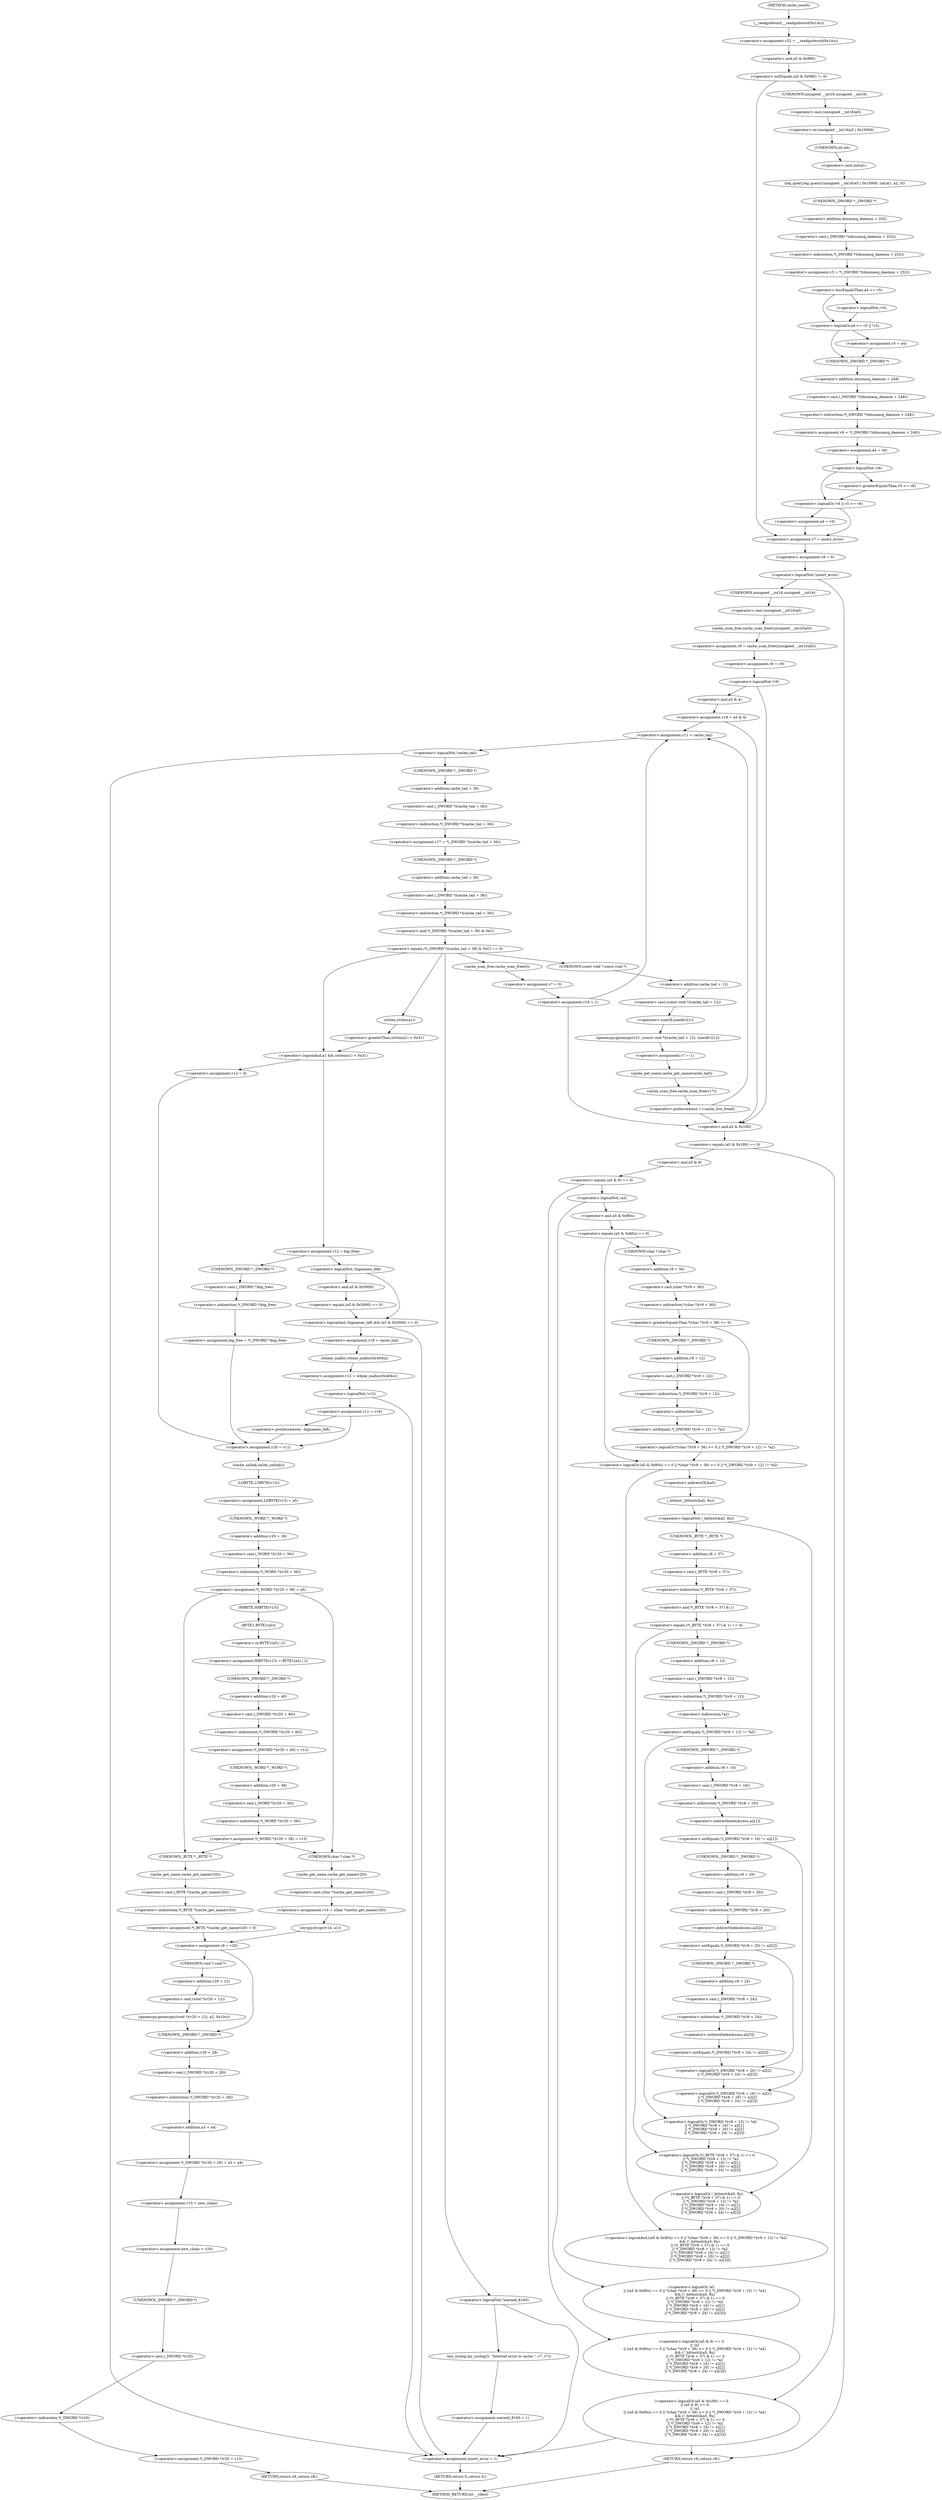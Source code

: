 digraph cache_insert {  
"1000140" [label = "(<operator>.assignment,v22 = __readgsdword(0x14u))" ]
"1000142" [label = "(__readgsdword,__readgsdword(0x14u))" ]
"1000145" [label = "(<operator>.notEquals,(a5 & 0x980) != 0)" ]
"1000146" [label = "(<operator>.and,a5 & 0x980)" ]
"1000151" [label = "(log_query,log_query((unsigned __int16)a5 | 0x10000, (int)a1, a2, 0))" ]
"1000152" [label = "(<operator>.or,(unsigned __int16)a5 | 0x10000)" ]
"1000153" [label = "(<operator>.cast,(unsigned __int16)a5)" ]
"1000154" [label = "(UNKNOWN,unsigned __int16,unsigned __int16)" ]
"1000157" [label = "(<operator>.cast,(int)a1)" ]
"1000158" [label = "(UNKNOWN,int,int)" ]
"1000162" [label = "(<operator>.assignment,v5 = *(_DWORD *)(dnsmasq_daemon + 252))" ]
"1000164" [label = "(<operator>.indirection,*(_DWORD *)(dnsmasq_daemon + 252))" ]
"1000165" [label = "(<operator>.cast,(_DWORD *)(dnsmasq_daemon + 252))" ]
"1000166" [label = "(UNKNOWN,_DWORD *,_DWORD *)" ]
"1000167" [label = "(<operator>.addition,dnsmasq_daemon + 252)" ]
"1000171" [label = "(<operator>.logicalOr,a4 <= v5 || !v5)" ]
"1000172" [label = "(<operator>.lessEqualsThan,a4 <= v5)" ]
"1000175" [label = "(<operator>.logicalNot,!v5)" ]
"1000177" [label = "(<operator>.assignment,v5 = a4)" ]
"1000180" [label = "(<operator>.assignment,v6 = *(_DWORD *)(dnsmasq_daemon + 248))" ]
"1000182" [label = "(<operator>.indirection,*(_DWORD *)(dnsmasq_daemon + 248))" ]
"1000183" [label = "(<operator>.cast,(_DWORD *)(dnsmasq_daemon + 248))" ]
"1000184" [label = "(UNKNOWN,_DWORD *,_DWORD *)" ]
"1000185" [label = "(<operator>.addition,dnsmasq_daemon + 248)" ]
"1000188" [label = "(<operator>.assignment,a4 = v6)" ]
"1000192" [label = "(<operator>.logicalOr,!v6 || v5 >= v6)" ]
"1000193" [label = "(<operator>.logicalNot,!v6)" ]
"1000195" [label = "(<operator>.greaterEqualsThan,v5 >= v6)" ]
"1000198" [label = "(<operator>.assignment,a4 = v5)" ]
"1000201" [label = "(<operator>.assignment,v7 = insert_error)" ]
"1000204" [label = "(<operator>.assignment,v8 = 0)" ]
"1000208" [label = "(<operator>.logicalNot,!insert_error)" ]
"1000211" [label = "(<operator>.assignment,v9 = cache_scan_free((unsigned __int16)a5))" ]
"1000213" [label = "(cache_scan_free,cache_scan_free((unsigned __int16)a5))" ]
"1000214" [label = "(<operator>.cast,(unsigned __int16)a5)" ]
"1000215" [label = "(UNKNOWN,unsigned __int16,unsigned __int16)" ]
"1000217" [label = "(<operator>.assignment,v8 = v9)" ]
"1000221" [label = "(<operator>.logicalNot,!v9)" ]
"1000224" [label = "(<operator>.assignment,v18 = a5 & 4)" ]
"1000226" [label = "(<operator>.and,a5 & 4)" ]
"1000232" [label = "(<operator>.assignment,v11 = cache_tail)" ]
"1000236" [label = "(<operator>.logicalNot,!cache_tail)" ]
"1000239" [label = "(<operator>.assignment,v17 = *(_DWORD *)(cache_tail + 36))" ]
"1000241" [label = "(<operator>.indirection,*(_DWORD *)(cache_tail + 36))" ]
"1000242" [label = "(<operator>.cast,(_DWORD *)(cache_tail + 36))" ]
"1000243" [label = "(UNKNOWN,_DWORD *,_DWORD *)" ]
"1000244" [label = "(<operator>.addition,cache_tail + 36)" ]
"1000248" [label = "(<operator>.equals,(*(_DWORD *)(cache_tail + 36) & 0xC) == 0)" ]
"1000249" [label = "(<operator>.and,*(_DWORD *)(cache_tail + 36) & 0xC)" ]
"1000250" [label = "(<operator>.indirection,*(_DWORD *)(cache_tail + 36))" ]
"1000251" [label = "(<operator>.cast,(_DWORD *)(cache_tail + 36))" ]
"1000252" [label = "(UNKNOWN,_DWORD *,_DWORD *)" ]
"1000253" [label = "(<operator>.addition,cache_tail + 36)" ]
"1000260" [label = "(<operator>.logicalAnd,a1 && strlen(a1) > 0x31)" ]
"1000262" [label = "(<operator>.greaterThan,strlen(a1) > 0x31)" ]
"1000263" [label = "(strlen,strlen(a1))" ]
"1000267" [label = "(<operator>.assignment,v12 = big_free)" ]
"1000273" [label = "(<operator>.assignment,big_free = *(_DWORD *)big_free)" ]
"1000275" [label = "(<operator>.indirection,*(_DWORD *)big_free)" ]
"1000276" [label = "(<operator>.cast,(_DWORD *)big_free)" ]
"1000277" [label = "(UNKNOWN,_DWORD *,_DWORD *)" ]
"1000282" [label = "(<operator>.logicalAnd,!bignames_left && (a5 & 0x5000) == 0)" ]
"1000283" [label = "(<operator>.logicalNot,!bignames_left)" ]
"1000285" [label = "(<operator>.equals,(a5 & 0x5000) == 0)" ]
"1000286" [label = "(<operator>.and,a5 & 0x5000)" ]
"1000291" [label = "(<operator>.assignment,v19 = cache_tail)" ]
"1000294" [label = "(<operator>.assignment,v12 = whine_malloc(0x404u))" ]
"1000296" [label = "(whine_malloc,whine_malloc(0x404u))" ]
"1000299" [label = "(<operator>.logicalNot,!v12)" ]
"1000302" [label = "(<operator>.assignment,v11 = v19)" ]
"1000307" [label = "(<operator>.preDecrement,--bignames_left)" ]
"1000311" [label = "(<operator>.assignment,v12 = 0)" ]
"1000314" [label = "(<operator>.assignment,v20 = v11)" ]
"1000317" [label = "(cache_unlink,cache_unlink())" ]
"1000318" [label = "(<operator>.assignment,LOBYTE(v13) = a5)" ]
"1000319" [label = "(LOBYTE,LOBYTE(v13))" ]
"1000322" [label = "(<operator>.assignment,*(_WORD *)(v20 + 36) = a5)" ]
"1000323" [label = "(<operator>.indirection,*(_WORD *)(v20 + 36))" ]
"1000324" [label = "(<operator>.cast,(_WORD *)(v20 + 36))" ]
"1000325" [label = "(UNKNOWN,_WORD *,_WORD *)" ]
"1000326" [label = "(<operator>.addition,v20 + 36)" ]
"1000333" [label = "(<operator>.assignment,HIBYTE(v13) = BYTE1(a5) | 2)" ]
"1000334" [label = "(HIBYTE,HIBYTE(v13))" ]
"1000336" [label = "(<operator>.or,BYTE1(a5) | 2)" ]
"1000337" [label = "(BYTE1,BYTE1(a5))" ]
"1000340" [label = "(<operator>.assignment,*(_DWORD *)(v20 + 40) = v12)" ]
"1000341" [label = "(<operator>.indirection,*(_DWORD *)(v20 + 40))" ]
"1000342" [label = "(<operator>.cast,(_DWORD *)(v20 + 40))" ]
"1000343" [label = "(UNKNOWN,_DWORD *,_DWORD *)" ]
"1000344" [label = "(<operator>.addition,v20 + 40)" ]
"1000348" [label = "(<operator>.assignment,*(_WORD *)(v20 + 36) = v13)" ]
"1000349" [label = "(<operator>.indirection,*(_WORD *)(v20 + 36))" ]
"1000350" [label = "(<operator>.cast,(_WORD *)(v20 + 36))" ]
"1000351" [label = "(UNKNOWN,_WORD *,_WORD *)" ]
"1000352" [label = "(<operator>.addition,v20 + 36)" ]
"1000359" [label = "(<operator>.assignment,v14 = (char *)cache_get_name(v20))" ]
"1000361" [label = "(<operator>.cast,(char *)cache_get_name(v20))" ]
"1000362" [label = "(UNKNOWN,char *,char *)" ]
"1000363" [label = "(cache_get_name,cache_get_name(v20))" ]
"1000365" [label = "(strcpy,strcpy(v14, a1))" ]
"1000370" [label = "(<operator>.assignment,*(_BYTE *)cache_get_name(v20) = 0)" ]
"1000371" [label = "(<operator>.indirection,*(_BYTE *)cache_get_name(v20))" ]
"1000372" [label = "(<operator>.cast,(_BYTE *)cache_get_name(v20))" ]
"1000373" [label = "(UNKNOWN,_BYTE *,_BYTE *)" ]
"1000374" [label = "(cache_get_name,cache_get_name(v20))" ]
"1000377" [label = "(<operator>.assignment,v8 = v20)" ]
"1000382" [label = "(qmemcpy,qmemcpy((void *)(v20 + 12), a2, 0x10u))" ]
"1000383" [label = "(<operator>.cast,(void *)(v20 + 12))" ]
"1000384" [label = "(UNKNOWN,void *,void *)" ]
"1000385" [label = "(<operator>.addition,v20 + 12)" ]
"1000390" [label = "(<operator>.assignment,*(_DWORD *)(v20 + 28) = a3 + a4)" ]
"1000391" [label = "(<operator>.indirection,*(_DWORD *)(v20 + 28))" ]
"1000392" [label = "(<operator>.cast,(_DWORD *)(v20 + 28))" ]
"1000393" [label = "(UNKNOWN,_DWORD *,_DWORD *)" ]
"1000394" [label = "(<operator>.addition,v20 + 28)" ]
"1000397" [label = "(<operator>.addition,a3 + a4)" ]
"1000400" [label = "(<operator>.assignment,v15 = new_chain)" ]
"1000403" [label = "(<operator>.assignment,new_chain = v20)" ]
"1000406" [label = "(<operator>.assignment,*(_DWORD *)v20 = v15)" ]
"1000407" [label = "(<operator>.indirection,*(_DWORD *)v20)" ]
"1000408" [label = "(<operator>.cast,(_DWORD *)v20)" ]
"1000409" [label = "(UNKNOWN,_DWORD *,_DWORD *)" ]
"1000412" [label = "(RETURN,return v8;,return v8;)" ]
"1000418" [label = "(<operator>.logicalNot,!warned_8160)" ]
"1000421" [label = "(my_syslog,my_syslog(3, \"Internal error in cache.\", v7, v7))" ]
"1000426" [label = "(<operator>.assignment,warned_8160 = 1)" ]
"1000433" [label = "(qmemcpy,qmemcpy(v21, (const void *)(cache_tail + 12), sizeof(v21)))" ]
"1000435" [label = "(<operator>.cast,(const void *)(cache_tail + 12))" ]
"1000436" [label = "(UNKNOWN,const void *,const void *)" ]
"1000437" [label = "(<operator>.addition,cache_tail + 12)" ]
"1000440" [label = "(<operator>.sizeOf,sizeof(v21))" ]
"1000442" [label = "(<operator>.assignment,v7 = 1)" ]
"1000445" [label = "(cache_get_name,cache_get_name(cache_tail))" ]
"1000447" [label = "(cache_scan_free,cache_scan_free(v17))" ]
"1000449" [label = "(<operator>.preIncrement,++cache_live_freed)" ]
"1000453" [label = "(cache_scan_free,cache_scan_free(0))" ]
"1000455" [label = "(<operator>.assignment,v7 = 0)" ]
"1000458" [label = "(<operator>.assignment,v18 = 1)" ]
"1000462" [label = "(<operator>.logicalOr,(a5 & 0x180) == 0\n      || (a5 & 8) == 0\n      || !a2\n      || ((a5 & 0x80u) == 0 || *(char *)(v9 + 36) >= 0 || *(_DWORD *)(v9 + 12) != *a2)\n      && (!_bittest(&a5, 8u)\n       || (*(_BYTE *)(v8 + 37) & 1) == 0\n       || *(_DWORD *)(v8 + 12) != *a2\n       || *(_DWORD *)(v8 + 16) != a2[1]\n       || *(_DWORD *)(v8 + 20) != a2[2]\n       || *(_DWORD *)(v8 + 24) != a2[3]))" ]
"1000463" [label = "(<operator>.equals,(a5 & 0x180) == 0)" ]
"1000464" [label = "(<operator>.and,a5 & 0x180)" ]
"1000468" [label = "(<operator>.logicalOr,(a5 & 8) == 0\n      || !a2\n      || ((a5 & 0x80u) == 0 || *(char *)(v9 + 36) >= 0 || *(_DWORD *)(v9 + 12) != *a2)\n      && (!_bittest(&a5, 8u)\n       || (*(_BYTE *)(v8 + 37) & 1) == 0\n       || *(_DWORD *)(v8 + 12) != *a2\n       || *(_DWORD *)(v8 + 16) != a2[1]\n       || *(_DWORD *)(v8 + 20) != a2[2]\n       || *(_DWORD *)(v8 + 24) != a2[3]))" ]
"1000469" [label = "(<operator>.equals,(a5 & 8) == 0)" ]
"1000470" [label = "(<operator>.and,a5 & 8)" ]
"1000474" [label = "(<operator>.logicalOr,!a2\n      || ((a5 & 0x80u) == 0 || *(char *)(v9 + 36) >= 0 || *(_DWORD *)(v9 + 12) != *a2)\n      && (!_bittest(&a5, 8u)\n       || (*(_BYTE *)(v8 + 37) & 1) == 0\n       || *(_DWORD *)(v8 + 12) != *a2\n       || *(_DWORD *)(v8 + 16) != a2[1]\n       || *(_DWORD *)(v8 + 20) != a2[2]\n       || *(_DWORD *)(v8 + 24) != a2[3]))" ]
"1000475" [label = "(<operator>.logicalNot,!a2)" ]
"1000477" [label = "(<operator>.logicalAnd,((a5 & 0x80u) == 0 || *(char *)(v9 + 36) >= 0 || *(_DWORD *)(v9 + 12) != *a2)\n      && (!_bittest(&a5, 8u)\n       || (*(_BYTE *)(v8 + 37) & 1) == 0\n       || *(_DWORD *)(v8 + 12) != *a2\n       || *(_DWORD *)(v8 + 16) != a2[1]\n       || *(_DWORD *)(v8 + 20) != a2[2]\n       || *(_DWORD *)(v8 + 24) != a2[3]))" ]
"1000478" [label = "(<operator>.logicalOr,(a5 & 0x80u) == 0 || *(char *)(v9 + 36) >= 0 || *(_DWORD *)(v9 + 12) != *a2)" ]
"1000479" [label = "(<operator>.equals,(a5 & 0x80u) == 0)" ]
"1000480" [label = "(<operator>.and,a5 & 0x80u)" ]
"1000484" [label = "(<operator>.logicalOr,*(char *)(v9 + 36) >= 0 || *(_DWORD *)(v9 + 12) != *a2)" ]
"1000485" [label = "(<operator>.greaterEqualsThan,*(char *)(v9 + 36) >= 0)" ]
"1000486" [label = "(<operator>.indirection,*(char *)(v9 + 36))" ]
"1000487" [label = "(<operator>.cast,(char *)(v9 + 36))" ]
"1000488" [label = "(UNKNOWN,char *,char *)" ]
"1000489" [label = "(<operator>.addition,v9 + 36)" ]
"1000493" [label = "(<operator>.notEquals,*(_DWORD *)(v9 + 12) != *a2)" ]
"1000494" [label = "(<operator>.indirection,*(_DWORD *)(v9 + 12))" ]
"1000495" [label = "(<operator>.cast,(_DWORD *)(v9 + 12))" ]
"1000496" [label = "(UNKNOWN,_DWORD *,_DWORD *)" ]
"1000497" [label = "(<operator>.addition,v9 + 12)" ]
"1000500" [label = "(<operator>.indirection,*a2)" ]
"1000502" [label = "(<operator>.logicalOr,!_bittest(&a5, 8u)\n       || (*(_BYTE *)(v8 + 37) & 1) == 0\n       || *(_DWORD *)(v8 + 12) != *a2\n       || *(_DWORD *)(v8 + 16) != a2[1]\n       || *(_DWORD *)(v8 + 20) != a2[2]\n       || *(_DWORD *)(v8 + 24) != a2[3])" ]
"1000503" [label = "(<operator>.logicalNot,!_bittest(&a5, 8u))" ]
"1000504" [label = "(_bittest,_bittest(&a5, 8u))" ]
"1000505" [label = "(<operator>.addressOf,&a5)" ]
"1000508" [label = "(<operator>.logicalOr,(*(_BYTE *)(v8 + 37) & 1) == 0\n       || *(_DWORD *)(v8 + 12) != *a2\n       || *(_DWORD *)(v8 + 16) != a2[1]\n       || *(_DWORD *)(v8 + 20) != a2[2]\n       || *(_DWORD *)(v8 + 24) != a2[3])" ]
"1000509" [label = "(<operator>.equals,(*(_BYTE *)(v8 + 37) & 1) == 0)" ]
"1000510" [label = "(<operator>.and,*(_BYTE *)(v8 + 37) & 1)" ]
"1000511" [label = "(<operator>.indirection,*(_BYTE *)(v8 + 37))" ]
"1000512" [label = "(<operator>.cast,(_BYTE *)(v8 + 37))" ]
"1000513" [label = "(UNKNOWN,_BYTE *,_BYTE *)" ]
"1000514" [label = "(<operator>.addition,v8 + 37)" ]
"1000519" [label = "(<operator>.logicalOr,*(_DWORD *)(v8 + 12) != *a2\n       || *(_DWORD *)(v8 + 16) != a2[1]\n       || *(_DWORD *)(v8 + 20) != a2[2]\n       || *(_DWORD *)(v8 + 24) != a2[3])" ]
"1000520" [label = "(<operator>.notEquals,*(_DWORD *)(v8 + 12) != *a2)" ]
"1000521" [label = "(<operator>.indirection,*(_DWORD *)(v8 + 12))" ]
"1000522" [label = "(<operator>.cast,(_DWORD *)(v8 + 12))" ]
"1000523" [label = "(UNKNOWN,_DWORD *,_DWORD *)" ]
"1000524" [label = "(<operator>.addition,v8 + 12)" ]
"1000527" [label = "(<operator>.indirection,*a2)" ]
"1000529" [label = "(<operator>.logicalOr,*(_DWORD *)(v8 + 16) != a2[1]\n       || *(_DWORD *)(v8 + 20) != a2[2]\n       || *(_DWORD *)(v8 + 24) != a2[3])" ]
"1000530" [label = "(<operator>.notEquals,*(_DWORD *)(v8 + 16) != a2[1])" ]
"1000531" [label = "(<operator>.indirection,*(_DWORD *)(v8 + 16))" ]
"1000532" [label = "(<operator>.cast,(_DWORD *)(v8 + 16))" ]
"1000533" [label = "(UNKNOWN,_DWORD *,_DWORD *)" ]
"1000534" [label = "(<operator>.addition,v8 + 16)" ]
"1000537" [label = "(<operator>.indirectIndexAccess,a2[1])" ]
"1000540" [label = "(<operator>.logicalOr,*(_DWORD *)(v8 + 20) != a2[2]\n       || *(_DWORD *)(v8 + 24) != a2[3])" ]
"1000541" [label = "(<operator>.notEquals,*(_DWORD *)(v8 + 20) != a2[2])" ]
"1000542" [label = "(<operator>.indirection,*(_DWORD *)(v8 + 20))" ]
"1000543" [label = "(<operator>.cast,(_DWORD *)(v8 + 20))" ]
"1000544" [label = "(UNKNOWN,_DWORD *,_DWORD *)" ]
"1000545" [label = "(<operator>.addition,v8 + 20)" ]
"1000548" [label = "(<operator>.indirectIndexAccess,a2[2])" ]
"1000551" [label = "(<operator>.notEquals,*(_DWORD *)(v8 + 24) != a2[3])" ]
"1000552" [label = "(<operator>.indirection,*(_DWORD *)(v8 + 24))" ]
"1000553" [label = "(<operator>.cast,(_DWORD *)(v8 + 24))" ]
"1000554" [label = "(UNKNOWN,_DWORD *,_DWORD *)" ]
"1000555" [label = "(<operator>.addition,v8 + 24)" ]
"1000558" [label = "(<operator>.indirectIndexAccess,a2[3])" ]
"1000563" [label = "(<operator>.assignment,insert_error = 1)" ]
"1000566" [label = "(RETURN,return 0;,return 0;)" ]
"1000568" [label = "(RETURN,return v8;,return v8;)" ]
"1000117" [label = "(METHOD,cache_insert)" ]
"1000570" [label = "(METHOD_RETURN,int __cdecl)" ]
  "1000140" -> "1000146" 
  "1000142" -> "1000140" 
  "1000145" -> "1000154" 
  "1000145" -> "1000201" 
  "1000146" -> "1000145" 
  "1000151" -> "1000166" 
  "1000152" -> "1000158" 
  "1000153" -> "1000152" 
  "1000154" -> "1000153" 
  "1000157" -> "1000151" 
  "1000158" -> "1000157" 
  "1000162" -> "1000172" 
  "1000164" -> "1000162" 
  "1000165" -> "1000164" 
  "1000166" -> "1000167" 
  "1000167" -> "1000165" 
  "1000171" -> "1000177" 
  "1000171" -> "1000184" 
  "1000172" -> "1000171" 
  "1000172" -> "1000175" 
  "1000175" -> "1000171" 
  "1000177" -> "1000184" 
  "1000180" -> "1000188" 
  "1000182" -> "1000180" 
  "1000183" -> "1000182" 
  "1000184" -> "1000185" 
  "1000185" -> "1000183" 
  "1000188" -> "1000193" 
  "1000192" -> "1000198" 
  "1000192" -> "1000201" 
  "1000193" -> "1000192" 
  "1000193" -> "1000195" 
  "1000195" -> "1000192" 
  "1000198" -> "1000201" 
  "1000201" -> "1000204" 
  "1000204" -> "1000208" 
  "1000208" -> "1000215" 
  "1000208" -> "1000568" 
  "1000211" -> "1000217" 
  "1000213" -> "1000211" 
  "1000214" -> "1000213" 
  "1000215" -> "1000214" 
  "1000217" -> "1000221" 
  "1000221" -> "1000226" 
  "1000221" -> "1000464" 
  "1000224" -> "1000232" 
  "1000224" -> "1000464" 
  "1000226" -> "1000224" 
  "1000232" -> "1000236" 
  "1000236" -> "1000563" 
  "1000236" -> "1000243" 
  "1000239" -> "1000252" 
  "1000241" -> "1000239" 
  "1000242" -> "1000241" 
  "1000243" -> "1000244" 
  "1000244" -> "1000242" 
  "1000248" -> "1000260" 
  "1000248" -> "1000263" 
  "1000248" -> "1000418" 
  "1000248" -> "1000436" 
  "1000248" -> "1000453" 
  "1000249" -> "1000248" 
  "1000250" -> "1000249" 
  "1000251" -> "1000250" 
  "1000252" -> "1000253" 
  "1000253" -> "1000251" 
  "1000260" -> "1000267" 
  "1000260" -> "1000311" 
  "1000262" -> "1000260" 
  "1000263" -> "1000262" 
  "1000267" -> "1000277" 
  "1000267" -> "1000283" 
  "1000273" -> "1000314" 
  "1000275" -> "1000273" 
  "1000276" -> "1000275" 
  "1000277" -> "1000276" 
  "1000282" -> "1000563" 
  "1000282" -> "1000291" 
  "1000283" -> "1000282" 
  "1000283" -> "1000286" 
  "1000285" -> "1000282" 
  "1000286" -> "1000285" 
  "1000291" -> "1000296" 
  "1000294" -> "1000299" 
  "1000296" -> "1000294" 
  "1000299" -> "1000563" 
  "1000299" -> "1000302" 
  "1000302" -> "1000307" 
  "1000302" -> "1000314" 
  "1000307" -> "1000314" 
  "1000311" -> "1000314" 
  "1000314" -> "1000317" 
  "1000317" -> "1000319" 
  "1000318" -> "1000325" 
  "1000319" -> "1000318" 
  "1000322" -> "1000334" 
  "1000322" -> "1000373" 
  "1000322" -> "1000362" 
  "1000323" -> "1000322" 
  "1000324" -> "1000323" 
  "1000325" -> "1000326" 
  "1000326" -> "1000324" 
  "1000333" -> "1000343" 
  "1000334" -> "1000337" 
  "1000336" -> "1000333" 
  "1000337" -> "1000336" 
  "1000340" -> "1000351" 
  "1000341" -> "1000340" 
  "1000342" -> "1000341" 
  "1000343" -> "1000344" 
  "1000344" -> "1000342" 
  "1000348" -> "1000373" 
  "1000348" -> "1000362" 
  "1000349" -> "1000348" 
  "1000350" -> "1000349" 
  "1000351" -> "1000352" 
  "1000352" -> "1000350" 
  "1000359" -> "1000365" 
  "1000361" -> "1000359" 
  "1000362" -> "1000363" 
  "1000363" -> "1000361" 
  "1000365" -> "1000377" 
  "1000370" -> "1000377" 
  "1000371" -> "1000370" 
  "1000372" -> "1000371" 
  "1000373" -> "1000374" 
  "1000374" -> "1000372" 
  "1000377" -> "1000384" 
  "1000377" -> "1000393" 
  "1000382" -> "1000393" 
  "1000383" -> "1000382" 
  "1000384" -> "1000385" 
  "1000385" -> "1000383" 
  "1000390" -> "1000400" 
  "1000391" -> "1000397" 
  "1000392" -> "1000391" 
  "1000393" -> "1000394" 
  "1000394" -> "1000392" 
  "1000397" -> "1000390" 
  "1000400" -> "1000403" 
  "1000403" -> "1000409" 
  "1000406" -> "1000412" 
  "1000407" -> "1000406" 
  "1000408" -> "1000407" 
  "1000409" -> "1000408" 
  "1000412" -> "1000570" 
  "1000418" -> "1000421" 
  "1000418" -> "1000563" 
  "1000421" -> "1000426" 
  "1000426" -> "1000563" 
  "1000433" -> "1000442" 
  "1000435" -> "1000440" 
  "1000436" -> "1000437" 
  "1000437" -> "1000435" 
  "1000440" -> "1000433" 
  "1000442" -> "1000445" 
  "1000445" -> "1000447" 
  "1000447" -> "1000449" 
  "1000449" -> "1000232" 
  "1000449" -> "1000464" 
  "1000453" -> "1000455" 
  "1000455" -> "1000458" 
  "1000458" -> "1000232" 
  "1000458" -> "1000464" 
  "1000462" -> "1000563" 
  "1000462" -> "1000568" 
  "1000463" -> "1000462" 
  "1000463" -> "1000470" 
  "1000464" -> "1000463" 
  "1000468" -> "1000462" 
  "1000469" -> "1000468" 
  "1000469" -> "1000475" 
  "1000470" -> "1000469" 
  "1000474" -> "1000468" 
  "1000475" -> "1000474" 
  "1000475" -> "1000480" 
  "1000477" -> "1000474" 
  "1000478" -> "1000477" 
  "1000478" -> "1000505" 
  "1000479" -> "1000488" 
  "1000479" -> "1000478" 
  "1000480" -> "1000479" 
  "1000484" -> "1000478" 
  "1000485" -> "1000496" 
  "1000485" -> "1000484" 
  "1000486" -> "1000485" 
  "1000487" -> "1000486" 
  "1000488" -> "1000489" 
  "1000489" -> "1000487" 
  "1000493" -> "1000484" 
  "1000494" -> "1000500" 
  "1000495" -> "1000494" 
  "1000496" -> "1000497" 
  "1000497" -> "1000495" 
  "1000500" -> "1000493" 
  "1000502" -> "1000477" 
  "1000503" -> "1000513" 
  "1000503" -> "1000502" 
  "1000504" -> "1000503" 
  "1000505" -> "1000504" 
  "1000508" -> "1000502" 
  "1000509" -> "1000523" 
  "1000509" -> "1000508" 
  "1000510" -> "1000509" 
  "1000511" -> "1000510" 
  "1000512" -> "1000511" 
  "1000513" -> "1000514" 
  "1000514" -> "1000512" 
  "1000519" -> "1000508" 
  "1000520" -> "1000533" 
  "1000520" -> "1000519" 
  "1000521" -> "1000527" 
  "1000522" -> "1000521" 
  "1000523" -> "1000524" 
  "1000524" -> "1000522" 
  "1000527" -> "1000520" 
  "1000529" -> "1000519" 
  "1000530" -> "1000544" 
  "1000530" -> "1000529" 
  "1000531" -> "1000537" 
  "1000532" -> "1000531" 
  "1000533" -> "1000534" 
  "1000534" -> "1000532" 
  "1000537" -> "1000530" 
  "1000540" -> "1000529" 
  "1000541" -> "1000554" 
  "1000541" -> "1000540" 
  "1000542" -> "1000548" 
  "1000543" -> "1000542" 
  "1000544" -> "1000545" 
  "1000545" -> "1000543" 
  "1000548" -> "1000541" 
  "1000551" -> "1000540" 
  "1000552" -> "1000558" 
  "1000553" -> "1000552" 
  "1000554" -> "1000555" 
  "1000555" -> "1000553" 
  "1000558" -> "1000551" 
  "1000563" -> "1000566" 
  "1000566" -> "1000570" 
  "1000568" -> "1000570" 
  "1000117" -> "1000142" 
}
